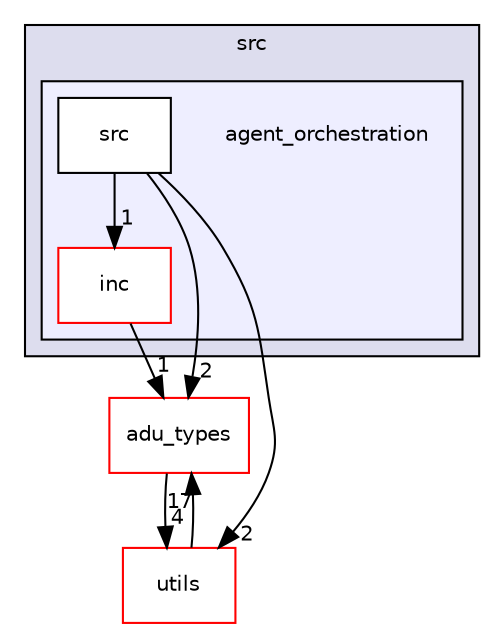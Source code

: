 digraph "src/agent_orchestration" {
  compound=true
  node [ fontsize="10", fontname="Helvetica"];
  edge [ labelfontsize="10", labelfontname="Helvetica"];
  subgraph clusterdir_68267d1309a1af8e8297ef4c3efbcdba {
    graph [ bgcolor="#ddddee", pencolor="black", label="src" fontname="Helvetica", fontsize="10", URL="dir_68267d1309a1af8e8297ef4c3efbcdba.html"]
  subgraph clusterdir_465df1cc2452eba7849491eee8d4e6c7 {
    graph [ bgcolor="#eeeeff", pencolor="black", label="" URL="dir_465df1cc2452eba7849491eee8d4e6c7.html"];
    dir_465df1cc2452eba7849491eee8d4e6c7 [shape=plaintext label="agent_orchestration"];
    dir_7529d19f6bfe5caa18208311d50ad9e5 [shape=box label="inc" color="red" fillcolor="white" style="filled" URL="dir_7529d19f6bfe5caa18208311d50ad9e5.html"];
    dir_cff85ff5cd4fbc4c2dd3d155072e3d90 [shape=box label="src" color="black" fillcolor="white" style="filled" URL="dir_cff85ff5cd4fbc4c2dd3d155072e3d90.html"];
  }
  }
  dir_2fa9b52a3673ed0f8fcfc3f4f3ae93e3 [shape=box label="adu_types" fillcolor="white" style="filled" color="red" URL="dir_2fa9b52a3673ed0f8fcfc3f4f3ae93e3.html"];
  dir_313caf1132e152dd9b58bea13a4052ca [shape=box label="utils" fillcolor="white" style="filled" color="red" URL="dir_313caf1132e152dd9b58bea13a4052ca.html"];
  dir_2fa9b52a3673ed0f8fcfc3f4f3ae93e3->dir_313caf1132e152dd9b58bea13a4052ca [headlabel="4", labeldistance=1.5 headhref="dir_000003_000154.html"];
  dir_7529d19f6bfe5caa18208311d50ad9e5->dir_2fa9b52a3673ed0f8fcfc3f4f3ae93e3 [headlabel="1", labeldistance=1.5 headhref="dir_000038_000003.html"];
  dir_cff85ff5cd4fbc4c2dd3d155072e3d90->dir_2fa9b52a3673ed0f8fcfc3f4f3ae93e3 [headlabel="2", labeldistance=1.5 headhref="dir_000040_000003.html"];
  dir_cff85ff5cd4fbc4c2dd3d155072e3d90->dir_7529d19f6bfe5caa18208311d50ad9e5 [headlabel="1", labeldistance=1.5 headhref="dir_000040_000038.html"];
  dir_cff85ff5cd4fbc4c2dd3d155072e3d90->dir_313caf1132e152dd9b58bea13a4052ca [headlabel="2", labeldistance=1.5 headhref="dir_000040_000154.html"];
  dir_313caf1132e152dd9b58bea13a4052ca->dir_2fa9b52a3673ed0f8fcfc3f4f3ae93e3 [headlabel="17", labeldistance=1.5 headhref="dir_000154_000003.html"];
}
